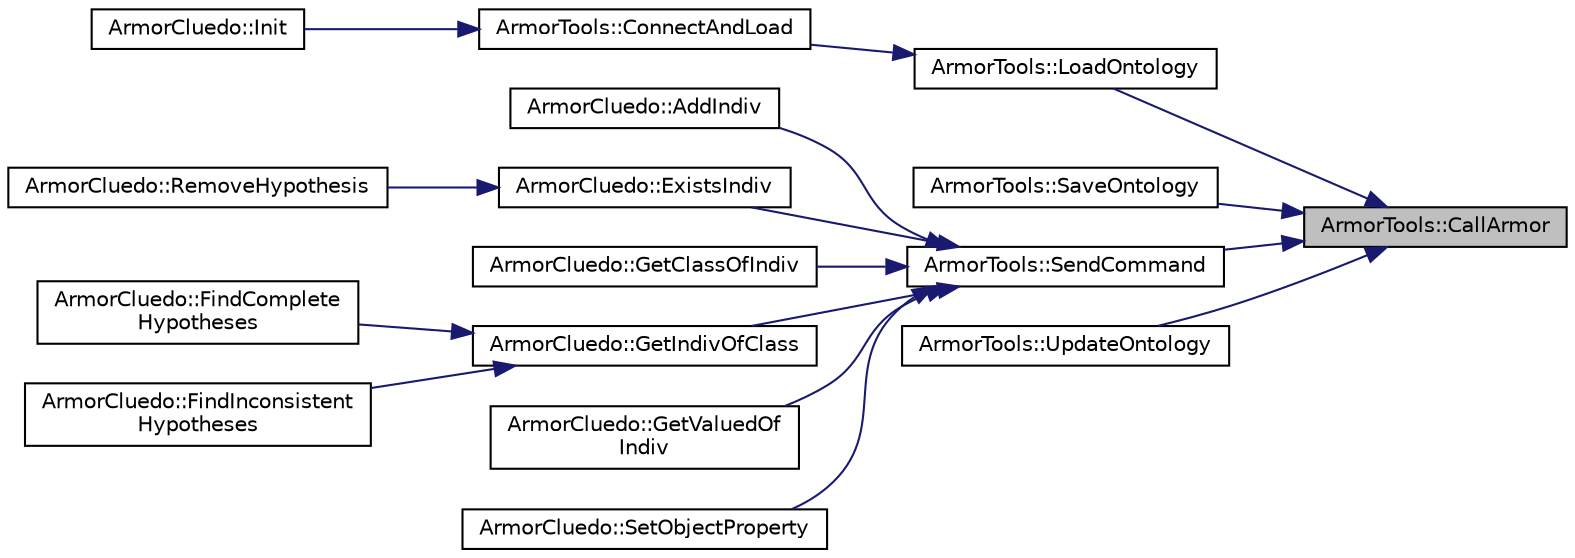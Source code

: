 digraph "ArmorTools::CallArmor"
{
 // LATEX_PDF_SIZE
  edge [fontname="Helvetica",fontsize="10",labelfontname="Helvetica",labelfontsize="10"];
  node [fontname="Helvetica",fontsize="10",shape=record];
  rankdir="RL";
  Node1 [label="ArmorTools::CallArmor",height=0.2,width=0.4,color="black", fillcolor="grey75", style="filled", fontcolor="black",tooltip="send a command to the aRMOR service."];
  Node1 -> Node2 [dir="back",color="midnightblue",fontsize="10",style="solid",fontname="Helvetica"];
  Node2 [label="ArmorTools::LoadOntology",height=0.2,width=0.4,color="black", fillcolor="white", style="filled",URL="$a00186_ab03c54208a11edf3e3690ba07f0cef5b.html#ab03c54208a11edf3e3690ba07f0cef5b",tooltip="load the ontology from file."];
  Node2 -> Node3 [dir="back",color="midnightblue",fontsize="10",style="solid",fontname="Helvetica"];
  Node3 [label="ArmorTools::ConnectAndLoad",height=0.2,width=0.4,color="black", fillcolor="white", style="filled",URL="$a00186_ad98c8e33df5d1ef3e4c69051ac0dd7ab.html#ad98c8e33df5d1ef3e4c69051ac0dd7ab",tooltip="connect to the server and load the ontology from file."];
  Node3 -> Node4 [dir="back",color="midnightblue",fontsize="10",style="solid",fontname="Helvetica"];
  Node4 [label="ArmorCluedo::Init",height=0.2,width=0.4,color="black", fillcolor="white", style="filled",URL="$a00182_a66ce2d9f5c665ab14761233b32ab1ec6.html#a66ce2d9f5c665ab14761233b32ab1ec6",tooltip="initizalize the interface"];
  Node1 -> Node5 [dir="back",color="midnightblue",fontsize="10",style="solid",fontname="Helvetica"];
  Node5 [label="ArmorTools::SaveOntology",height=0.2,width=0.4,color="black", fillcolor="white", style="filled",URL="$a00186_ad26e4e69e7edcbde9789ca5301c6b4a5.html#ad26e4e69e7edcbde9789ca5301c6b4a5",tooltip="save the ontology on file"];
  Node1 -> Node6 [dir="back",color="midnightblue",fontsize="10",style="solid",fontname="Helvetica"];
  Node6 [label="ArmorTools::SendCommand",height=0.2,width=0.4,color="black", fillcolor="white", style="filled",URL="$a00186_a6033ed90283ec6c78a2bc2b0106d0461.html#a6033ed90283ec6c78a2bc2b0106d0461",tooltip="fill in a command and send it to aRMOR"];
  Node6 -> Node7 [dir="back",color="midnightblue",fontsize="10",style="solid",fontname="Helvetica"];
  Node7 [label="ArmorCluedo::AddIndiv",height=0.2,width=0.4,color="black", fillcolor="white", style="filled",URL="$a00182_ad29930fec7803aed87b7244e73b98bff.html#ad29930fec7803aed87b7244e73b98bff",tooltip="add an individual to the ontology"];
  Node6 -> Node8 [dir="back",color="midnightblue",fontsize="10",style="solid",fontname="Helvetica"];
  Node8 [label="ArmorCluedo::ExistsIndiv",height=0.2,width=0.4,color="black", fillcolor="white", style="filled",URL="$a00182_a2086082362b61607798d6f968c263f9e.html#a2086082362b61607798d6f968c263f9e",tooltip="check if an individual exists"];
  Node8 -> Node9 [dir="back",color="midnightblue",fontsize="10",style="solid",fontname="Helvetica"];
  Node9 [label="ArmorCluedo::RemoveHypothesis",height=0.2,width=0.4,color="black", fillcolor="white", style="filled",URL="$a00182_a4ae659375e7a6d9564973718ece248e2.html#a4ae659375e7a6d9564973718ece248e2",tooltip="discard one hypothesis"];
  Node6 -> Node10 [dir="back",color="midnightblue",fontsize="10",style="solid",fontname="Helvetica"];
  Node10 [label="ArmorCluedo::GetClassOfIndiv",height=0.2,width=0.4,color="black", fillcolor="white", style="filled",URL="$a00182_a49216d015f97a9d510406a90e8c1fe30.html#a49216d015f97a9d510406a90e8c1fe30",tooltip="get the class of a given individual"];
  Node6 -> Node11 [dir="back",color="midnightblue",fontsize="10",style="solid",fontname="Helvetica"];
  Node11 [label="ArmorCluedo::GetIndivOfClass",height=0.2,width=0.4,color="black", fillcolor="white", style="filled",URL="$a00182_afef8229a755f495f008bfe4630a745fa.html#afef8229a755f495f008bfe4630a745fa",tooltip="find the individuals belonging to a class"];
  Node11 -> Node12 [dir="back",color="midnightblue",fontsize="10",style="solid",fontname="Helvetica"];
  Node12 [label="ArmorCluedo::FindComplete\lHypotheses",height=0.2,width=0.4,color="black", fillcolor="white", style="filled",URL="$a00182_aaf1832ed634a017c48e26c48f58c5f68.html#aaf1832ed634a017c48e26c48f58c5f68",tooltip="find all the complete hypotheses"];
  Node11 -> Node13 [dir="back",color="midnightblue",fontsize="10",style="solid",fontname="Helvetica"];
  Node13 [label="ArmorCluedo::FindInconsistent\lHypotheses",height=0.2,width=0.4,color="black", fillcolor="white", style="filled",URL="$a00182_ab278ac3aaffc4c6aceaf3bfb8d5186af.html#ab278ac3aaffc4c6aceaf3bfb8d5186af",tooltip="find all the inconsistent hypotheses"];
  Node6 -> Node14 [dir="back",color="midnightblue",fontsize="10",style="solid",fontname="Helvetica"];
  Node14 [label="ArmorCluedo::GetValuedOf\lIndiv",height=0.2,width=0.4,color="black", fillcolor="white", style="filled",URL="$a00182_a580aef3f0bf9dd1affd06c588e731ff5.html#a580aef3f0bf9dd1affd06c588e731ff5",tooltip="get the values of a property related to a gven individual"];
  Node6 -> Node15 [dir="back",color="midnightblue",fontsize="10",style="solid",fontname="Helvetica"];
  Node15 [label="ArmorCluedo::SetObjectProperty",height=0.2,width=0.4,color="black", fillcolor="white", style="filled",URL="$a00182_ad179234fd676874a09c267abb416d2da.html#ad179234fd676874a09c267abb416d2da",tooltip="set a property true"];
  Node1 -> Node16 [dir="back",color="midnightblue",fontsize="10",style="solid",fontname="Helvetica"];
  Node16 [label="ArmorTools::UpdateOntology",height=0.2,width=0.4,color="black", fillcolor="white", style="filled",URL="$a00186_a0ddf26f9a388377a36263344b1cbf39f.html#a0ddf26f9a388377a36263344b1cbf39f",tooltip="send the command REASON"];
}
